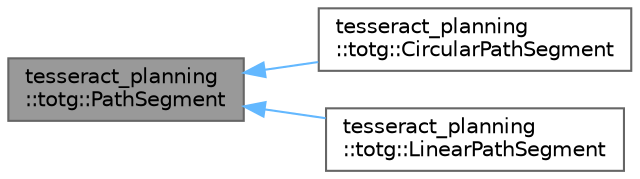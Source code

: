 digraph "tesseract_planning::totg::PathSegment"
{
 // LATEX_PDF_SIZE
  bgcolor="transparent";
  edge [fontname=Helvetica,fontsize=10,labelfontname=Helvetica,labelfontsize=10];
  node [fontname=Helvetica,fontsize=10,shape=box,height=0.2,width=0.4];
  rankdir="LR";
  Node1 [label="tesseract_planning\l::totg::PathSegment",height=0.2,width=0.4,color="gray40", fillcolor="grey60", style="filled", fontcolor="black",tooltip=" "];
  Node1 -> Node2 [dir="back",color="steelblue1",style="solid"];
  Node2 [label="tesseract_planning\l::totg::CircularPathSegment",height=0.2,width=0.4,color="gray40", fillcolor="white", style="filled",URL="$d9/d17/classtesseract__planning_1_1totg_1_1CircularPathSegment.html",tooltip=" "];
  Node1 -> Node3 [dir="back",color="steelblue1",style="solid"];
  Node3 [label="tesseract_planning\l::totg::LinearPathSegment",height=0.2,width=0.4,color="gray40", fillcolor="white", style="filled",URL="$d6/de6/classtesseract__planning_1_1totg_1_1LinearPathSegment.html",tooltip=" "];
}
